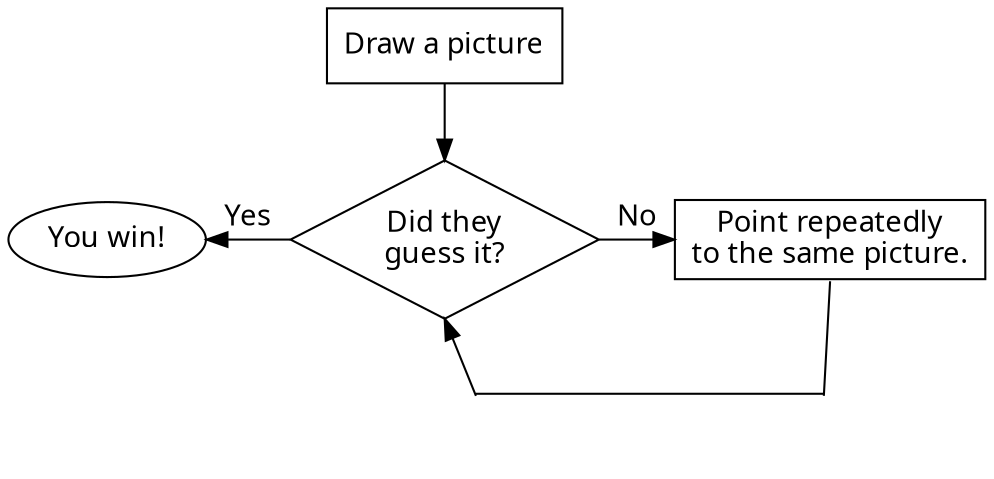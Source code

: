 digraph G {
  node [fontname = "Handlee"];
  edge [fontname = "Handlee"];

  splines=false;
  
  draw [
    label = "Draw a picture";
    shape = rect;
  ];
  win [
    label = "You win!";
    shape = oval;
  ];
  guess [
    label = "Did they\nguess it?";
    shape = diamond;
  ];
  point [
    label = "Point repeatedly\nto the same picture.";
    shape = rect;
  ];

  draw -> guess;
  win -> guess [ label = "Yes"; dir=back ];
  guess -> point [ label = "No" ];

  {
    rank=same;
    guess; point; win;
  }
  
  {
    rank=same;
    guess2; point2; 
  }
  
  guess2 [
      label = "                     ";
      color= white ;
  ];
  point2 [
      label = "                       ";
      color=white;
  ];
  
  point:s -> point2:n [ arrowhead = none ];
  guess2:n -> point2:n [ arrowhead = none ];
  guess2:n -> guess:s;
}
